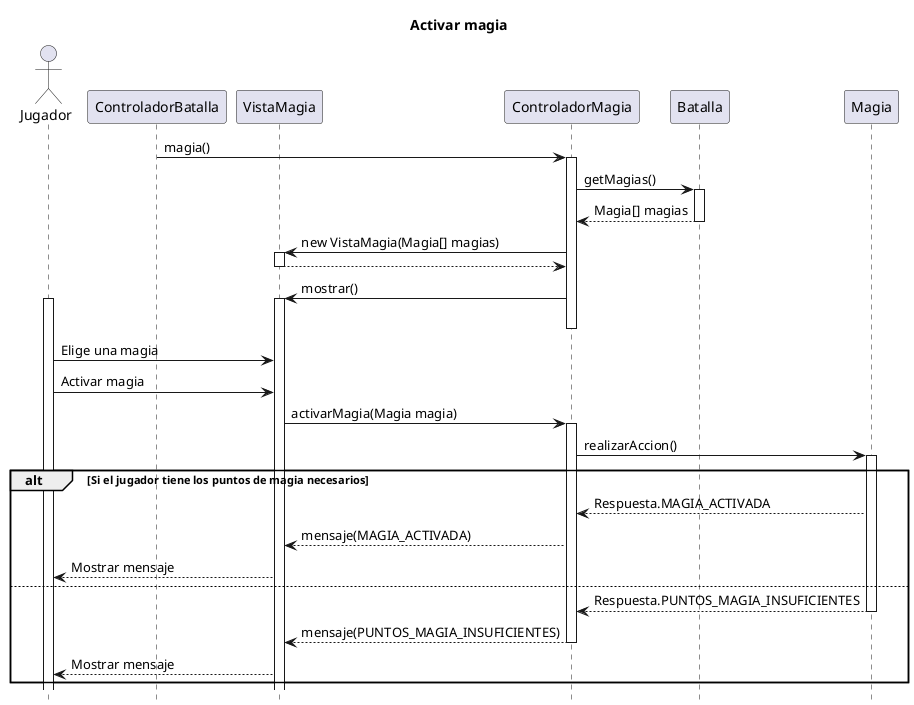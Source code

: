 @startuml
hide footbox

title Activar magia

actor Jugador as j

participant ControladorBatalla as contBat
participant VistaMagia as visMag
participant ControladorMagia as contMag
participant Batalla as b
participant Magia as mag

contBat -> contMag : magia()
activate contMag

contMag -> b : getMagias()
activate b

b --> contMag : Magia[] magias
deactivate b

contMag -> visMag : new VistaMagia(Magia[] magias)
activate visMag

visMag --> contMag
deactivate visMag

contMag -> visMag : mostrar()
activate visMag
deactivate contMag

activate j
j -> visMag : Elige una magia
j -> visMag : Activar magia
visMag -> contMag : activarMagia(Magia magia)
activate contMag

contMag -> mag : realizarAccion()
activate mag

alt Si el jugador tiene los puntos de magia necesarios
mag --> contMag : Respuesta.MAGIA_ACTIVADA
contMag --> visMag : mensaje(MAGIA_ACTIVADA)
visMag --> j : Mostrar mensaje

else

mag --> contMag : Respuesta.PUNTOS_MAGIA_INSUFICIENTES
deactivate mag

contMag --> visMag : mensaje(PUNTOS_MAGIA_INSUFICIENTES)
deactivate contMag

visMag --> j : Mostrar mensaje

end

@enduml